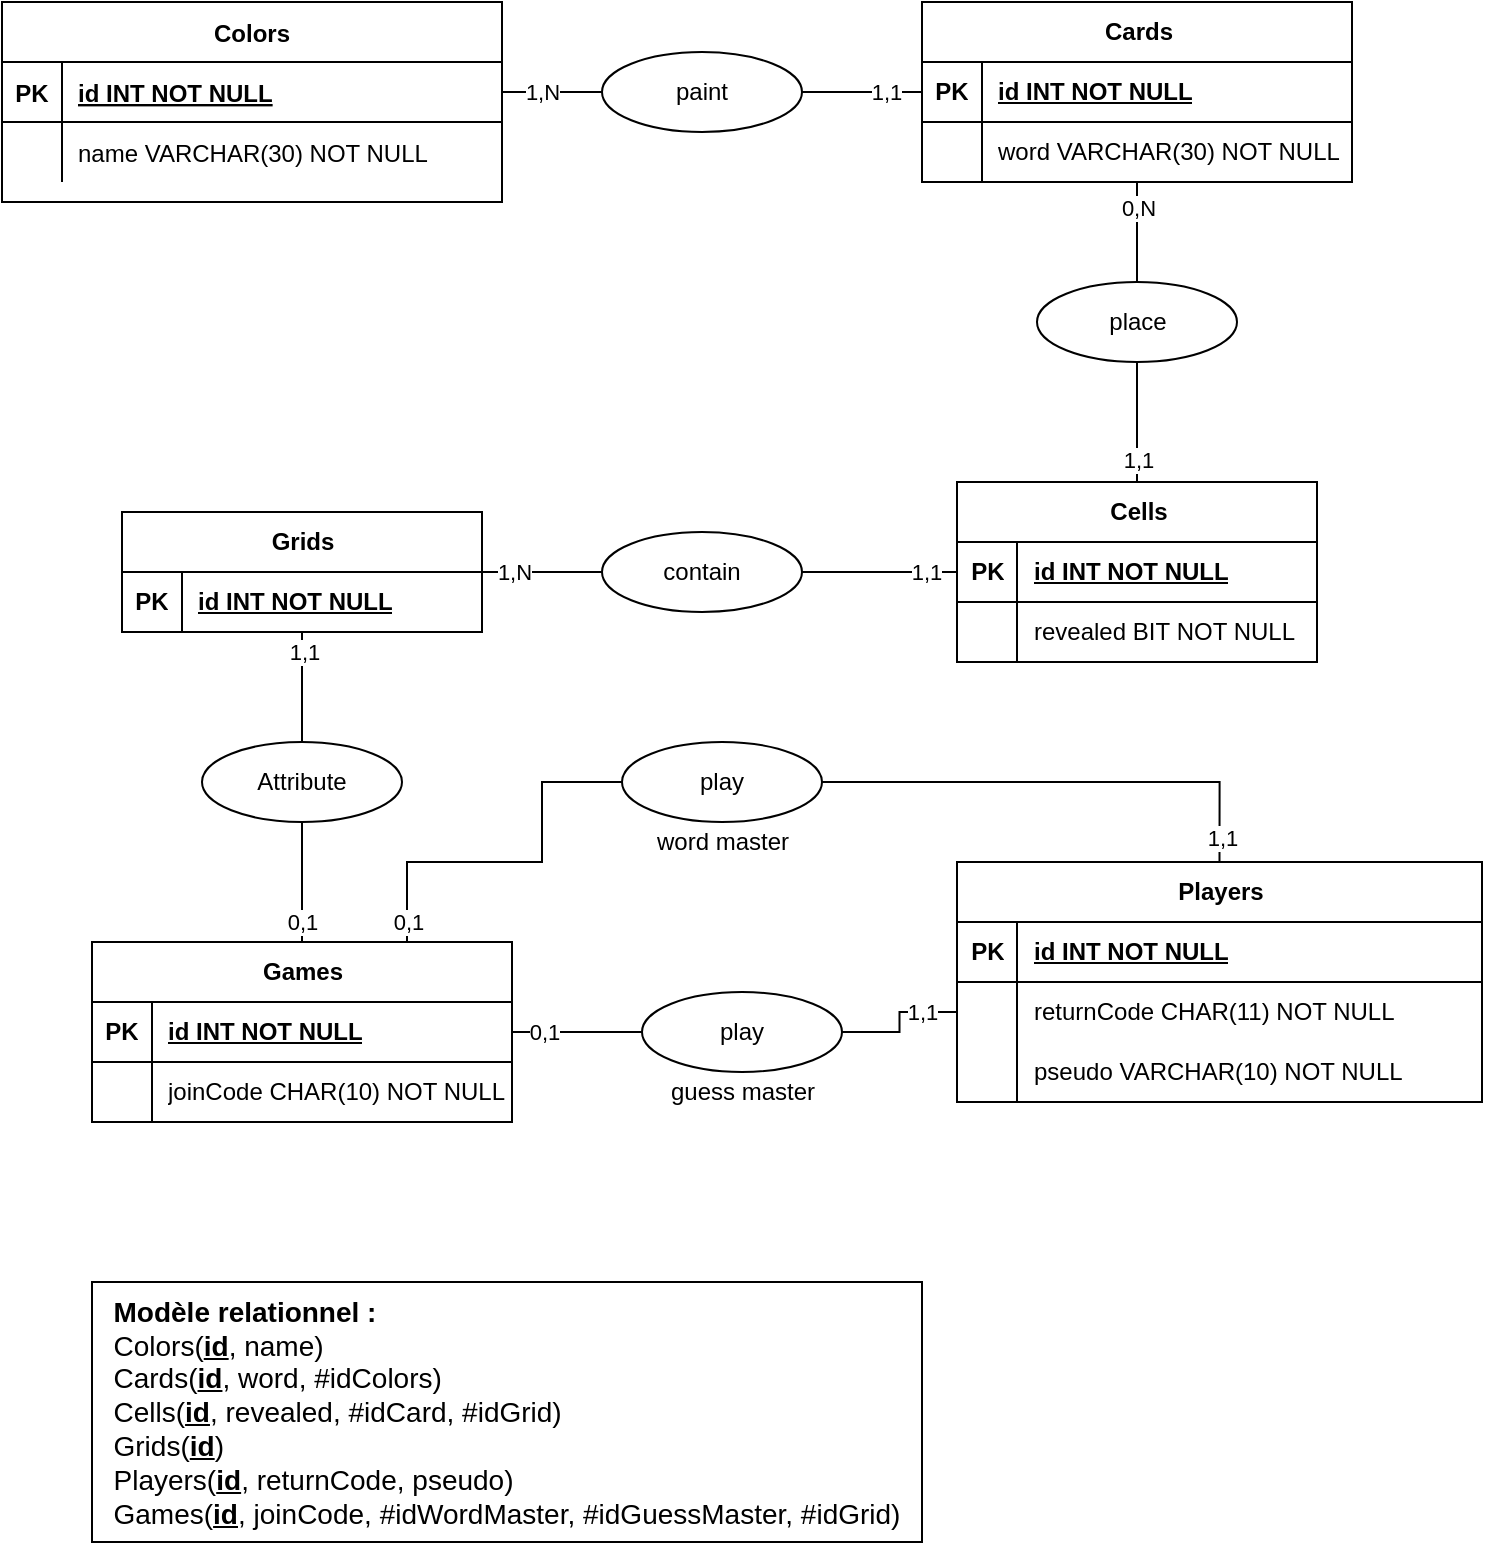 <mxfile version="24.5.4" type="device">
  <diagram id="R2lEEEUBdFMjLlhIrx00" name="Page-1">
    <mxGraphModel dx="1399" dy="744" grid="1" gridSize="10" guides="1" tooltips="1" connect="1" arrows="1" fold="1" page="1" pageScale="1" pageWidth="850" pageHeight="1100" math="0" shadow="0" extFonts="Permanent Marker^https://fonts.googleapis.com/css?family=Permanent+Marker">
      <root>
        <mxCell id="0" />
        <mxCell id="1" parent="0" />
        <mxCell id="0Ei-wIlIJLgOCzO8SAqC-1" value="Colors" style="shape=table;startSize=30;container=1;collapsible=1;childLayout=tableLayout;fixedRows=1;rowLines=0;fontStyle=1;align=center;resizeLast=1;" parent="1" vertex="1">
          <mxGeometry x="30" y="130" width="250" height="100" as="geometry" />
        </mxCell>
        <mxCell id="0Ei-wIlIJLgOCzO8SAqC-2" value="" style="shape=partialRectangle;collapsible=0;dropTarget=0;pointerEvents=0;fillColor=none;points=[[0,0.5],[1,0.5]];portConstraint=eastwest;top=0;left=0;right=0;bottom=1;" parent="0Ei-wIlIJLgOCzO8SAqC-1" vertex="1">
          <mxGeometry y="30" width="250" height="30" as="geometry" />
        </mxCell>
        <mxCell id="0Ei-wIlIJLgOCzO8SAqC-3" value="PK" style="shape=partialRectangle;overflow=hidden;connectable=0;fillColor=none;top=0;left=0;bottom=0;right=0;fontStyle=1;" parent="0Ei-wIlIJLgOCzO8SAqC-2" vertex="1">
          <mxGeometry width="30" height="30" as="geometry">
            <mxRectangle width="30" height="30" as="alternateBounds" />
          </mxGeometry>
        </mxCell>
        <mxCell id="0Ei-wIlIJLgOCzO8SAqC-4" value="id INT NOT NULL " style="shape=partialRectangle;overflow=hidden;connectable=0;fillColor=none;top=0;left=0;bottom=0;right=0;align=left;spacingLeft=6;fontStyle=5;" parent="0Ei-wIlIJLgOCzO8SAqC-2" vertex="1">
          <mxGeometry x="30" width="220" height="30" as="geometry">
            <mxRectangle width="220" height="30" as="alternateBounds" />
          </mxGeometry>
        </mxCell>
        <mxCell id="0Ei-wIlIJLgOCzO8SAqC-5" value="" style="shape=partialRectangle;collapsible=0;dropTarget=0;pointerEvents=0;fillColor=none;points=[[0,0.5],[1,0.5]];portConstraint=eastwest;top=0;left=0;right=0;bottom=0;" parent="0Ei-wIlIJLgOCzO8SAqC-1" vertex="1">
          <mxGeometry y="60" width="250" height="30" as="geometry" />
        </mxCell>
        <mxCell id="0Ei-wIlIJLgOCzO8SAqC-6" value="" style="shape=partialRectangle;overflow=hidden;connectable=0;fillColor=none;top=0;left=0;bottom=0;right=0;" parent="0Ei-wIlIJLgOCzO8SAqC-5" vertex="1">
          <mxGeometry width="30" height="30" as="geometry">
            <mxRectangle width="30" height="30" as="alternateBounds" />
          </mxGeometry>
        </mxCell>
        <mxCell id="0Ei-wIlIJLgOCzO8SAqC-7" value="name VARCHAR(30) NOT NULL" style="shape=partialRectangle;overflow=hidden;connectable=0;fillColor=none;top=0;left=0;bottom=0;right=0;align=left;spacingLeft=6;" parent="0Ei-wIlIJLgOCzO8SAqC-5" vertex="1">
          <mxGeometry x="30" width="220" height="30" as="geometry">
            <mxRectangle width="220" height="30" as="alternateBounds" />
          </mxGeometry>
        </mxCell>
        <mxCell id="0Ei-wIlIJLgOCzO8SAqC-43" style="edgeStyle=orthogonalEdgeStyle;rounded=0;orthogonalLoop=1;jettySize=auto;html=1;entryX=0.5;entryY=0;entryDx=0;entryDy=0;endArrow=none;endFill=0;" parent="1" source="0Ei-wIlIJLgOCzO8SAqC-8" target="0Ei-wIlIJLgOCzO8SAqC-41" edge="1">
          <mxGeometry relative="1" as="geometry" />
        </mxCell>
        <mxCell id="0Ei-wIlIJLgOCzO8SAqC-45" value="0,N" style="edgeLabel;html=1;align=center;verticalAlign=middle;resizable=0;points=[];" parent="0Ei-wIlIJLgOCzO8SAqC-43" vertex="1" connectable="0">
          <mxGeometry x="-0.499" relative="1" as="geometry">
            <mxPoint as="offset" />
          </mxGeometry>
        </mxCell>
        <mxCell id="0Ei-wIlIJLgOCzO8SAqC-8" value="Cards" style="shape=table;startSize=30;container=1;collapsible=1;childLayout=tableLayout;fixedRows=1;rowLines=0;fontStyle=1;align=center;resizeLast=1;html=1;" parent="1" vertex="1">
          <mxGeometry x="490" y="130" width="215" height="90" as="geometry" />
        </mxCell>
        <mxCell id="0Ei-wIlIJLgOCzO8SAqC-9" value="" style="shape=tableRow;horizontal=0;startSize=0;swimlaneHead=0;swimlaneBody=0;fillColor=none;collapsible=0;dropTarget=0;points=[[0,0.5],[1,0.5]];portConstraint=eastwest;top=0;left=0;right=0;bottom=1;" parent="0Ei-wIlIJLgOCzO8SAqC-8" vertex="1">
          <mxGeometry y="30" width="215" height="30" as="geometry" />
        </mxCell>
        <mxCell id="0Ei-wIlIJLgOCzO8SAqC-10" value="PK" style="shape=partialRectangle;connectable=0;fillColor=none;top=0;left=0;bottom=0;right=0;fontStyle=1;overflow=hidden;whiteSpace=wrap;html=1;" parent="0Ei-wIlIJLgOCzO8SAqC-9" vertex="1">
          <mxGeometry width="30" height="30" as="geometry">
            <mxRectangle width="30" height="30" as="alternateBounds" />
          </mxGeometry>
        </mxCell>
        <mxCell id="0Ei-wIlIJLgOCzO8SAqC-11" value="id&amp;nbsp;&lt;span style=&quot;text-wrap: nowrap;&quot;&gt;INT NOT NULL&lt;/span&gt;" style="shape=partialRectangle;connectable=0;fillColor=none;top=0;left=0;bottom=0;right=0;align=left;spacingLeft=6;fontStyle=5;overflow=hidden;whiteSpace=wrap;html=1;" parent="0Ei-wIlIJLgOCzO8SAqC-9" vertex="1">
          <mxGeometry x="30" width="185" height="30" as="geometry">
            <mxRectangle width="185" height="30" as="alternateBounds" />
          </mxGeometry>
        </mxCell>
        <mxCell id="0Ei-wIlIJLgOCzO8SAqC-12" value="" style="shape=tableRow;horizontal=0;startSize=0;swimlaneHead=0;swimlaneBody=0;fillColor=none;collapsible=0;dropTarget=0;points=[[0,0.5],[1,0.5]];portConstraint=eastwest;top=0;left=0;right=0;bottom=0;" parent="0Ei-wIlIJLgOCzO8SAqC-8" vertex="1">
          <mxGeometry y="60" width="215" height="30" as="geometry" />
        </mxCell>
        <mxCell id="0Ei-wIlIJLgOCzO8SAqC-13" value="" style="shape=partialRectangle;connectable=0;fillColor=none;top=0;left=0;bottom=0;right=0;editable=1;overflow=hidden;whiteSpace=wrap;html=1;" parent="0Ei-wIlIJLgOCzO8SAqC-12" vertex="1">
          <mxGeometry width="30" height="30" as="geometry">
            <mxRectangle width="30" height="30" as="alternateBounds" />
          </mxGeometry>
        </mxCell>
        <mxCell id="0Ei-wIlIJLgOCzO8SAqC-14" value="word VARCHAR(30) NOT NULL" style="shape=partialRectangle;connectable=0;fillColor=none;top=0;left=0;bottom=0;right=0;align=left;spacingLeft=6;overflow=hidden;whiteSpace=wrap;html=1;" parent="0Ei-wIlIJLgOCzO8SAqC-12" vertex="1">
          <mxGeometry x="30" width="185" height="30" as="geometry">
            <mxRectangle width="185" height="30" as="alternateBounds" />
          </mxGeometry>
        </mxCell>
        <mxCell id="0Ei-wIlIJLgOCzO8SAqC-24" style="edgeStyle=orthogonalEdgeStyle;rounded=0;orthogonalLoop=1;jettySize=auto;html=1;entryX=0;entryY=0.5;entryDx=0;entryDy=0;endArrow=none;endFill=0;" parent="1" source="0Ei-wIlIJLgOCzO8SAqC-21" target="0Ei-wIlIJLgOCzO8SAqC-9" edge="1">
          <mxGeometry relative="1" as="geometry" />
        </mxCell>
        <mxCell id="0Ei-wIlIJLgOCzO8SAqC-26" value="1,1" style="edgeLabel;html=1;align=center;verticalAlign=middle;resizable=0;points=[];" parent="0Ei-wIlIJLgOCzO8SAqC-24" vertex="1" connectable="0">
          <mxGeometry x="0.385" relative="1" as="geometry">
            <mxPoint as="offset" />
          </mxGeometry>
        </mxCell>
        <mxCell id="0Ei-wIlIJLgOCzO8SAqC-21" value="paint" style="ellipse;whiteSpace=wrap;html=1;align=center;" parent="1" vertex="1">
          <mxGeometry x="330" y="155" width="100" height="40" as="geometry" />
        </mxCell>
        <mxCell id="0Ei-wIlIJLgOCzO8SAqC-22" style="edgeStyle=orthogonalEdgeStyle;rounded=0;orthogonalLoop=1;jettySize=auto;html=1;entryX=0;entryY=0.5;entryDx=0;entryDy=0;endArrow=none;endFill=0;startArrow=none;startFill=0;" parent="1" source="0Ei-wIlIJLgOCzO8SAqC-2" target="0Ei-wIlIJLgOCzO8SAqC-21" edge="1">
          <mxGeometry relative="1" as="geometry" />
        </mxCell>
        <mxCell id="0Ei-wIlIJLgOCzO8SAqC-25" value="1,N" style="edgeLabel;html=1;align=center;verticalAlign=middle;resizable=0;points=[];" parent="0Ei-wIlIJLgOCzO8SAqC-22" vertex="1" connectable="0">
          <mxGeometry x="-0.731" relative="1" as="geometry">
            <mxPoint x="13" as="offset" />
          </mxGeometry>
        </mxCell>
        <mxCell id="0Ei-wIlIJLgOCzO8SAqC-28" value="Cells" style="shape=table;startSize=30;container=1;collapsible=1;childLayout=tableLayout;fixedRows=1;rowLines=0;fontStyle=1;align=center;resizeLast=1;html=1;" parent="1" vertex="1">
          <mxGeometry x="507.5" y="370" width="180" height="90" as="geometry" />
        </mxCell>
        <mxCell id="0Ei-wIlIJLgOCzO8SAqC-29" value="" style="shape=tableRow;horizontal=0;startSize=0;swimlaneHead=0;swimlaneBody=0;fillColor=none;collapsible=0;dropTarget=0;points=[[0,0.5],[1,0.5]];portConstraint=eastwest;top=0;left=0;right=0;bottom=1;" parent="0Ei-wIlIJLgOCzO8SAqC-28" vertex="1">
          <mxGeometry y="30" width="180" height="30" as="geometry" />
        </mxCell>
        <mxCell id="0Ei-wIlIJLgOCzO8SAqC-30" value="PK" style="shape=partialRectangle;connectable=0;fillColor=none;top=0;left=0;bottom=0;right=0;fontStyle=1;overflow=hidden;whiteSpace=wrap;html=1;" parent="0Ei-wIlIJLgOCzO8SAqC-29" vertex="1">
          <mxGeometry width="30" height="30" as="geometry">
            <mxRectangle width="30" height="30" as="alternateBounds" />
          </mxGeometry>
        </mxCell>
        <mxCell id="0Ei-wIlIJLgOCzO8SAqC-31" value="id&amp;nbsp;&lt;span style=&quot;text-wrap: nowrap;&quot;&gt;INT NOT NULL&lt;/span&gt;" style="shape=partialRectangle;connectable=0;fillColor=none;top=0;left=0;bottom=0;right=0;align=left;spacingLeft=6;fontStyle=5;overflow=hidden;whiteSpace=wrap;html=1;" parent="0Ei-wIlIJLgOCzO8SAqC-29" vertex="1">
          <mxGeometry x="30" width="150" height="30" as="geometry">
            <mxRectangle width="150" height="30" as="alternateBounds" />
          </mxGeometry>
        </mxCell>
        <mxCell id="0Ei-wIlIJLgOCzO8SAqC-32" value="" style="shape=tableRow;horizontal=0;startSize=0;swimlaneHead=0;swimlaneBody=0;fillColor=none;collapsible=0;dropTarget=0;points=[[0,0.5],[1,0.5]];portConstraint=eastwest;top=0;left=0;right=0;bottom=0;" parent="0Ei-wIlIJLgOCzO8SAqC-28" vertex="1">
          <mxGeometry y="60" width="180" height="30" as="geometry" />
        </mxCell>
        <mxCell id="0Ei-wIlIJLgOCzO8SAqC-33" value="" style="shape=partialRectangle;connectable=0;fillColor=none;top=0;left=0;bottom=0;right=0;editable=1;overflow=hidden;whiteSpace=wrap;html=1;" parent="0Ei-wIlIJLgOCzO8SAqC-32" vertex="1">
          <mxGeometry width="30" height="30" as="geometry">
            <mxRectangle width="30" height="30" as="alternateBounds" />
          </mxGeometry>
        </mxCell>
        <mxCell id="0Ei-wIlIJLgOCzO8SAqC-34" value="revealed BIT&lt;span style=&quot;background-color: initial;&quot;&gt;&amp;nbsp;NOT NULL&lt;/span&gt;" style="shape=partialRectangle;connectable=0;fillColor=none;top=0;left=0;bottom=0;right=0;align=left;spacingLeft=6;overflow=hidden;whiteSpace=wrap;html=1;" parent="0Ei-wIlIJLgOCzO8SAqC-32" vertex="1">
          <mxGeometry x="30" width="150" height="30" as="geometry">
            <mxRectangle width="150" height="30" as="alternateBounds" />
          </mxGeometry>
        </mxCell>
        <mxCell id="0Ei-wIlIJLgOCzO8SAqC-44" style="edgeStyle=orthogonalEdgeStyle;rounded=0;orthogonalLoop=1;jettySize=auto;html=1;entryX=0.5;entryY=0;entryDx=0;entryDy=0;endArrow=none;endFill=0;" parent="1" source="0Ei-wIlIJLgOCzO8SAqC-41" target="0Ei-wIlIJLgOCzO8SAqC-28" edge="1">
          <mxGeometry relative="1" as="geometry" />
        </mxCell>
        <mxCell id="0Ei-wIlIJLgOCzO8SAqC-46" value="1,1" style="edgeLabel;html=1;align=center;verticalAlign=middle;resizable=0;points=[];" parent="0Ei-wIlIJLgOCzO8SAqC-44" vertex="1" connectable="0">
          <mxGeometry x="0.624" relative="1" as="geometry">
            <mxPoint as="offset" />
          </mxGeometry>
        </mxCell>
        <mxCell id="0Ei-wIlIJLgOCzO8SAqC-41" value="place" style="ellipse;whiteSpace=wrap;html=1;align=center;" parent="1" vertex="1">
          <mxGeometry x="547.5" y="270" width="100" height="40" as="geometry" />
        </mxCell>
        <mxCell id="0Ei-wIlIJLgOCzO8SAqC-64" style="edgeStyle=orthogonalEdgeStyle;rounded=0;orthogonalLoop=1;jettySize=auto;html=1;entryX=0;entryY=0.5;entryDx=0;entryDy=0;endArrow=none;endFill=0;" parent="1" source="0Ei-wIlIJLgOCzO8SAqC-47" target="0Ei-wIlIJLgOCzO8SAqC-60" edge="1">
          <mxGeometry relative="1" as="geometry" />
        </mxCell>
        <mxCell id="0Ei-wIlIJLgOCzO8SAqC-67" value="1,N" style="edgeLabel;html=1;align=center;verticalAlign=middle;resizable=0;points=[];" parent="0Ei-wIlIJLgOCzO8SAqC-64" vertex="1" connectable="0">
          <mxGeometry x="-0.488" relative="1" as="geometry">
            <mxPoint as="offset" />
          </mxGeometry>
        </mxCell>
        <mxCell id="0Ei-wIlIJLgOCzO8SAqC-83" style="edgeStyle=orthogonalEdgeStyle;rounded=0;orthogonalLoop=1;jettySize=auto;html=1;entryX=0.5;entryY=0;entryDx=0;entryDy=0;endArrow=none;endFill=0;" parent="1" source="0Ei-wIlIJLgOCzO8SAqC-47" target="0Ei-wIlIJLgOCzO8SAqC-81" edge="1">
          <mxGeometry relative="1" as="geometry" />
        </mxCell>
        <mxCell id="0Ei-wIlIJLgOCzO8SAqC-86" value="1,1" style="edgeLabel;html=1;align=center;verticalAlign=middle;resizable=0;points=[];" parent="0Ei-wIlIJLgOCzO8SAqC-83" vertex="1" connectable="0">
          <mxGeometry x="-0.651" y="1" relative="1" as="geometry">
            <mxPoint as="offset" />
          </mxGeometry>
        </mxCell>
        <mxCell id="0Ei-wIlIJLgOCzO8SAqC-47" value="Grids" style="shape=table;startSize=30;container=1;collapsible=1;childLayout=tableLayout;fixedRows=1;rowLines=0;fontStyle=1;align=center;resizeLast=1;html=1;" parent="1" vertex="1">
          <mxGeometry x="90" y="385" width="180" height="60" as="geometry" />
        </mxCell>
        <mxCell id="0Ei-wIlIJLgOCzO8SAqC-48" value="" style="shape=tableRow;horizontal=0;startSize=0;swimlaneHead=0;swimlaneBody=0;fillColor=none;collapsible=0;dropTarget=0;points=[[0,0.5],[1,0.5]];portConstraint=eastwest;top=0;left=0;right=0;bottom=1;" parent="0Ei-wIlIJLgOCzO8SAqC-47" vertex="1">
          <mxGeometry y="30" width="180" height="30" as="geometry" />
        </mxCell>
        <mxCell id="0Ei-wIlIJLgOCzO8SAqC-49" value="PK" style="shape=partialRectangle;connectable=0;fillColor=none;top=0;left=0;bottom=0;right=0;fontStyle=1;overflow=hidden;whiteSpace=wrap;html=1;" parent="0Ei-wIlIJLgOCzO8SAqC-48" vertex="1">
          <mxGeometry width="30" height="30" as="geometry">
            <mxRectangle width="30" height="30" as="alternateBounds" />
          </mxGeometry>
        </mxCell>
        <mxCell id="0Ei-wIlIJLgOCzO8SAqC-50" value="id&amp;nbsp;&lt;span style=&quot;text-wrap: nowrap;&quot;&gt;INT NOT NULL&lt;/span&gt;" style="shape=partialRectangle;connectable=0;fillColor=none;top=0;left=0;bottom=0;right=0;align=left;spacingLeft=6;fontStyle=5;overflow=hidden;whiteSpace=wrap;html=1;" parent="0Ei-wIlIJLgOCzO8SAqC-48" vertex="1">
          <mxGeometry x="30" width="150" height="30" as="geometry">
            <mxRectangle width="150" height="30" as="alternateBounds" />
          </mxGeometry>
        </mxCell>
        <mxCell id="0Ei-wIlIJLgOCzO8SAqC-60" value="contain" style="ellipse;whiteSpace=wrap;html=1;align=center;" parent="1" vertex="1">
          <mxGeometry x="330" y="395" width="100" height="40" as="geometry" />
        </mxCell>
        <mxCell id="0Ei-wIlIJLgOCzO8SAqC-65" style="edgeStyle=orthogonalEdgeStyle;rounded=0;orthogonalLoop=1;jettySize=auto;html=1;entryX=1;entryY=0.5;entryDx=0;entryDy=0;endArrow=none;endFill=0;" parent="1" source="0Ei-wIlIJLgOCzO8SAqC-29" target="0Ei-wIlIJLgOCzO8SAqC-60" edge="1">
          <mxGeometry relative="1" as="geometry" />
        </mxCell>
        <mxCell id="0Ei-wIlIJLgOCzO8SAqC-66" value="1,1" style="edgeLabel;html=1;align=center;verticalAlign=middle;resizable=0;points=[];" parent="0Ei-wIlIJLgOCzO8SAqC-65" vertex="1" connectable="0">
          <mxGeometry x="-0.588" relative="1" as="geometry">
            <mxPoint as="offset" />
          </mxGeometry>
        </mxCell>
        <mxCell id="0Ei-wIlIJLgOCzO8SAqC-84" style="edgeStyle=orthogonalEdgeStyle;rounded=0;orthogonalLoop=1;jettySize=auto;html=1;entryX=0.5;entryY=1;entryDx=0;entryDy=0;endArrow=none;endFill=0;" parent="1" source="0Ei-wIlIJLgOCzO8SAqC-68" target="0Ei-wIlIJLgOCzO8SAqC-81" edge="1">
          <mxGeometry relative="1" as="geometry" />
        </mxCell>
        <mxCell id="0Ei-wIlIJLgOCzO8SAqC-85" value="0,1" style="edgeLabel;html=1;align=center;verticalAlign=middle;resizable=0;points=[];" parent="0Ei-wIlIJLgOCzO8SAqC-84" vertex="1" connectable="0">
          <mxGeometry x="-0.406" y="-1" relative="1" as="geometry">
            <mxPoint x="-1" y="8" as="offset" />
          </mxGeometry>
        </mxCell>
        <mxCell id="0Ei-wIlIJLgOCzO8SAqC-68" value="Games" style="shape=table;startSize=30;container=1;collapsible=1;childLayout=tableLayout;fixedRows=1;rowLines=0;fontStyle=1;align=center;resizeLast=1;html=1;" parent="1" vertex="1">
          <mxGeometry x="75" y="600" width="210" height="90" as="geometry" />
        </mxCell>
        <mxCell id="0Ei-wIlIJLgOCzO8SAqC-69" value="" style="shape=tableRow;horizontal=0;startSize=0;swimlaneHead=0;swimlaneBody=0;fillColor=none;collapsible=0;dropTarget=0;points=[[0,0.5],[1,0.5]];portConstraint=eastwest;top=0;left=0;right=0;bottom=1;" parent="0Ei-wIlIJLgOCzO8SAqC-68" vertex="1">
          <mxGeometry y="30" width="210" height="30" as="geometry" />
        </mxCell>
        <mxCell id="0Ei-wIlIJLgOCzO8SAqC-70" value="PK" style="shape=partialRectangle;connectable=0;fillColor=none;top=0;left=0;bottom=0;right=0;fontStyle=1;overflow=hidden;whiteSpace=wrap;html=1;" parent="0Ei-wIlIJLgOCzO8SAqC-69" vertex="1">
          <mxGeometry width="30" height="30" as="geometry">
            <mxRectangle width="30" height="30" as="alternateBounds" />
          </mxGeometry>
        </mxCell>
        <mxCell id="0Ei-wIlIJLgOCzO8SAqC-71" value="id&amp;nbsp;&lt;span style=&quot;text-wrap: nowrap;&quot;&gt;INT NOT NULL&lt;/span&gt;" style="shape=partialRectangle;connectable=0;fillColor=none;top=0;left=0;bottom=0;right=0;align=left;spacingLeft=6;fontStyle=5;overflow=hidden;whiteSpace=wrap;html=1;" parent="0Ei-wIlIJLgOCzO8SAqC-69" vertex="1">
          <mxGeometry x="30" width="180" height="30" as="geometry">
            <mxRectangle width="180" height="30" as="alternateBounds" />
          </mxGeometry>
        </mxCell>
        <mxCell id="0Ei-wIlIJLgOCzO8SAqC-72" value="" style="shape=tableRow;horizontal=0;startSize=0;swimlaneHead=0;swimlaneBody=0;fillColor=none;collapsible=0;dropTarget=0;points=[[0,0.5],[1,0.5]];portConstraint=eastwest;top=0;left=0;right=0;bottom=0;" parent="0Ei-wIlIJLgOCzO8SAqC-68" vertex="1">
          <mxGeometry y="60" width="210" height="30" as="geometry" />
        </mxCell>
        <mxCell id="0Ei-wIlIJLgOCzO8SAqC-73" value="" style="shape=partialRectangle;connectable=0;fillColor=none;top=0;left=0;bottom=0;right=0;editable=1;overflow=hidden;whiteSpace=wrap;html=1;" parent="0Ei-wIlIJLgOCzO8SAqC-72" vertex="1">
          <mxGeometry width="30" height="30" as="geometry">
            <mxRectangle width="30" height="30" as="alternateBounds" />
          </mxGeometry>
        </mxCell>
        <mxCell id="0Ei-wIlIJLgOCzO8SAqC-74" value="joinCode CHAR(10) NOT NULL" style="shape=partialRectangle;connectable=0;fillColor=none;top=0;left=0;bottom=0;right=0;align=left;spacingLeft=6;overflow=hidden;whiteSpace=wrap;html=1;" parent="0Ei-wIlIJLgOCzO8SAqC-72" vertex="1">
          <mxGeometry x="30" width="180" height="30" as="geometry">
            <mxRectangle width="180" height="30" as="alternateBounds" />
          </mxGeometry>
        </mxCell>
        <mxCell id="0Ei-wIlIJLgOCzO8SAqC-81" value="Attribute" style="ellipse;whiteSpace=wrap;html=1;align=center;" parent="1" vertex="1">
          <mxGeometry x="130" y="500" width="100" height="40" as="geometry" />
        </mxCell>
        <mxCell id="0Ei-wIlIJLgOCzO8SAqC-87" value="Players" style="shape=table;startSize=30;container=1;collapsible=1;childLayout=tableLayout;fixedRows=1;rowLines=0;fontStyle=1;align=center;resizeLast=1;html=1;" parent="1" vertex="1">
          <mxGeometry x="507.5" y="560" width="262.5" height="120" as="geometry" />
        </mxCell>
        <mxCell id="0Ei-wIlIJLgOCzO8SAqC-88" value="" style="shape=tableRow;horizontal=0;startSize=0;swimlaneHead=0;swimlaneBody=0;fillColor=none;collapsible=0;dropTarget=0;points=[[0,0.5],[1,0.5]];portConstraint=eastwest;top=0;left=0;right=0;bottom=1;" parent="0Ei-wIlIJLgOCzO8SAqC-87" vertex="1">
          <mxGeometry y="30" width="262.5" height="30" as="geometry" />
        </mxCell>
        <mxCell id="0Ei-wIlIJLgOCzO8SAqC-89" value="PK" style="shape=partialRectangle;connectable=0;fillColor=none;top=0;left=0;bottom=0;right=0;fontStyle=1;overflow=hidden;whiteSpace=wrap;html=1;" parent="0Ei-wIlIJLgOCzO8SAqC-88" vertex="1">
          <mxGeometry width="30" height="30" as="geometry">
            <mxRectangle width="30" height="30" as="alternateBounds" />
          </mxGeometry>
        </mxCell>
        <mxCell id="0Ei-wIlIJLgOCzO8SAqC-90" value="id&amp;nbsp;&lt;span style=&quot;text-wrap: nowrap;&quot;&gt;INT NOT NULL&lt;/span&gt;" style="shape=partialRectangle;connectable=0;fillColor=none;top=0;left=0;bottom=0;right=0;align=left;spacingLeft=6;fontStyle=5;overflow=hidden;whiteSpace=wrap;html=1;" parent="0Ei-wIlIJLgOCzO8SAqC-88" vertex="1">
          <mxGeometry x="30" width="232.5" height="30" as="geometry">
            <mxRectangle width="232.5" height="30" as="alternateBounds" />
          </mxGeometry>
        </mxCell>
        <mxCell id="0Ei-wIlIJLgOCzO8SAqC-91" value="" style="shape=tableRow;horizontal=0;startSize=0;swimlaneHead=0;swimlaneBody=0;fillColor=none;collapsible=0;dropTarget=0;points=[[0,0.5],[1,0.5]];portConstraint=eastwest;top=0;left=0;right=0;bottom=0;" parent="0Ei-wIlIJLgOCzO8SAqC-87" vertex="1">
          <mxGeometry y="60" width="262.5" height="30" as="geometry" />
        </mxCell>
        <mxCell id="0Ei-wIlIJLgOCzO8SAqC-92" value="" style="shape=partialRectangle;connectable=0;fillColor=none;top=0;left=0;bottom=0;right=0;editable=1;overflow=hidden;whiteSpace=wrap;html=1;" parent="0Ei-wIlIJLgOCzO8SAqC-91" vertex="1">
          <mxGeometry width="30" height="30" as="geometry">
            <mxRectangle width="30" height="30" as="alternateBounds" />
          </mxGeometry>
        </mxCell>
        <mxCell id="0Ei-wIlIJLgOCzO8SAqC-93" value="returnCode CHAR(11) NOT NULL" style="shape=partialRectangle;connectable=0;fillColor=none;top=0;left=0;bottom=0;right=0;align=left;spacingLeft=6;overflow=hidden;whiteSpace=wrap;html=1;" parent="0Ei-wIlIJLgOCzO8SAqC-91" vertex="1">
          <mxGeometry x="30" width="232.5" height="30" as="geometry">
            <mxRectangle width="232.5" height="30" as="alternateBounds" />
          </mxGeometry>
        </mxCell>
        <mxCell id="0Ei-wIlIJLgOCzO8SAqC-94" value="" style="shape=tableRow;horizontal=0;startSize=0;swimlaneHead=0;swimlaneBody=0;fillColor=none;collapsible=0;dropTarget=0;points=[[0,0.5],[1,0.5]];portConstraint=eastwest;top=0;left=0;right=0;bottom=0;" parent="0Ei-wIlIJLgOCzO8SAqC-87" vertex="1">
          <mxGeometry y="90" width="262.5" height="30" as="geometry" />
        </mxCell>
        <mxCell id="0Ei-wIlIJLgOCzO8SAqC-95" value="" style="shape=partialRectangle;connectable=0;fillColor=none;top=0;left=0;bottom=0;right=0;editable=1;overflow=hidden;whiteSpace=wrap;html=1;" parent="0Ei-wIlIJLgOCzO8SAqC-94" vertex="1">
          <mxGeometry width="30" height="30" as="geometry">
            <mxRectangle width="30" height="30" as="alternateBounds" />
          </mxGeometry>
        </mxCell>
        <mxCell id="0Ei-wIlIJLgOCzO8SAqC-96" value="pseudo VARCHAR(10) NOT NULL" style="shape=partialRectangle;connectable=0;fillColor=none;top=0;left=0;bottom=0;right=0;align=left;spacingLeft=6;overflow=hidden;whiteSpace=wrap;html=1;" parent="0Ei-wIlIJLgOCzO8SAqC-94" vertex="1">
          <mxGeometry x="30" width="232.5" height="30" as="geometry">
            <mxRectangle width="232.5" height="30" as="alternateBounds" />
          </mxGeometry>
        </mxCell>
        <mxCell id="0Ei-wIlIJLgOCzO8SAqC-101" style="edgeStyle=orthogonalEdgeStyle;rounded=0;orthogonalLoop=1;jettySize=auto;html=1;entryX=0.5;entryY=0;entryDx=0;entryDy=0;endArrow=none;endFill=0;" parent="1" source="0Ei-wIlIJLgOCzO8SAqC-100" target="0Ei-wIlIJLgOCzO8SAqC-87" edge="1">
          <mxGeometry relative="1" as="geometry" />
        </mxCell>
        <mxCell id="0Ei-wIlIJLgOCzO8SAqC-104" value="1,1" style="edgeLabel;html=1;align=center;verticalAlign=middle;resizable=0;points=[];" parent="0Ei-wIlIJLgOCzO8SAqC-101" vertex="1" connectable="0">
          <mxGeometry x="0.897" y="1" relative="1" as="geometry">
            <mxPoint as="offset" />
          </mxGeometry>
        </mxCell>
        <mxCell id="0Ei-wIlIJLgOCzO8SAqC-102" style="edgeStyle=orthogonalEdgeStyle;rounded=0;orthogonalLoop=1;jettySize=auto;html=1;entryX=0.75;entryY=0;entryDx=0;entryDy=0;endArrow=none;endFill=0;" parent="1" source="0Ei-wIlIJLgOCzO8SAqC-100" target="0Ei-wIlIJLgOCzO8SAqC-68" edge="1">
          <mxGeometry relative="1" as="geometry">
            <Array as="points">
              <mxPoint x="300" y="520" />
              <mxPoint x="300" y="560" />
              <mxPoint x="233" y="560" />
            </Array>
          </mxGeometry>
        </mxCell>
        <mxCell id="0Ei-wIlIJLgOCzO8SAqC-103" value="0,1" style="edgeLabel;html=1;align=center;verticalAlign=middle;resizable=0;points=[];" parent="0Ei-wIlIJLgOCzO8SAqC-102" vertex="1" connectable="0">
          <mxGeometry x="0.887" relative="1" as="geometry">
            <mxPoint as="offset" />
          </mxGeometry>
        </mxCell>
        <mxCell id="0Ei-wIlIJLgOCzO8SAqC-100" value="play" style="ellipse;whiteSpace=wrap;html=1;align=center;" parent="1" vertex="1">
          <mxGeometry x="340" y="500" width="100" height="40" as="geometry" />
        </mxCell>
        <mxCell id="0Ei-wIlIJLgOCzO8SAqC-106" style="edgeStyle=orthogonalEdgeStyle;rounded=0;orthogonalLoop=1;jettySize=auto;html=1;entryX=1;entryY=0.5;entryDx=0;entryDy=0;endArrow=none;endFill=0;" parent="1" source="0Ei-wIlIJLgOCzO8SAqC-105" target="0Ei-wIlIJLgOCzO8SAqC-69" edge="1">
          <mxGeometry relative="1" as="geometry" />
        </mxCell>
        <mxCell id="0Ei-wIlIJLgOCzO8SAqC-108" value="0,1" style="edgeLabel;html=1;align=center;verticalAlign=middle;resizable=0;points=[];" parent="0Ei-wIlIJLgOCzO8SAqC-106" vertex="1" connectable="0">
          <mxGeometry x="0.522" relative="1" as="geometry">
            <mxPoint as="offset" />
          </mxGeometry>
        </mxCell>
        <mxCell id="0Ei-wIlIJLgOCzO8SAqC-107" style="edgeStyle=orthogonalEdgeStyle;rounded=0;orthogonalLoop=1;jettySize=auto;html=1;entryX=0;entryY=0.5;entryDx=0;entryDy=0;endArrow=none;endFill=0;" parent="1" source="0Ei-wIlIJLgOCzO8SAqC-105" target="0Ei-wIlIJLgOCzO8SAqC-91" edge="1">
          <mxGeometry relative="1" as="geometry" />
        </mxCell>
        <mxCell id="0Ei-wIlIJLgOCzO8SAqC-109" value="1,1" style="edgeLabel;html=1;align=center;verticalAlign=middle;resizable=0;points=[];" parent="0Ei-wIlIJLgOCzO8SAqC-107" vertex="1" connectable="0">
          <mxGeometry x="0.446" relative="1" as="geometry">
            <mxPoint x="1" as="offset" />
          </mxGeometry>
        </mxCell>
        <mxCell id="0Ei-wIlIJLgOCzO8SAqC-105" value="play" style="ellipse;whiteSpace=wrap;html=1;align=center;" parent="1" vertex="1">
          <mxGeometry x="350" y="625" width="100" height="40" as="geometry" />
        </mxCell>
        <mxCell id="0Ei-wIlIJLgOCzO8SAqC-110" value="word master" style="text;html=1;align=center;verticalAlign=middle;resizable=0;points=[];autosize=1;strokeColor=none;fillColor=none;" parent="1" vertex="1">
          <mxGeometry x="345" y="535" width="90" height="30" as="geometry" />
        </mxCell>
        <mxCell id="0Ei-wIlIJLgOCzO8SAqC-111" value="guess master" style="text;html=1;align=center;verticalAlign=middle;resizable=0;points=[];autosize=1;strokeColor=none;fillColor=none;" parent="1" vertex="1">
          <mxGeometry x="350" y="660" width="100" height="30" as="geometry" />
        </mxCell>
        <mxCell id="GyR0WOetXuMyicm1Z5Vj-2" value="&lt;div style=&quot;text-align: left; font-size: 14px;&quot;&gt;&lt;span style=&quot;text-wrap: nowrap; background-color: initial;&quot;&gt;&lt;font style=&quot;font-size: 14px;&quot;&gt;&lt;b&gt;Modèle relationnel :&lt;/b&gt;&lt;/font&gt;&lt;/span&gt;&lt;/div&gt;&lt;div style=&quot;text-align: left; font-size: 14px;&quot;&gt;&lt;span style=&quot;text-wrap: nowrap; background-color: initial;&quot;&gt;&lt;font style=&quot;font-size: 14px;&quot;&gt;Colors(&lt;b&gt;&lt;u&gt;id&lt;/u&gt;&lt;/b&gt;, name)&lt;/font&gt;&lt;/span&gt;&lt;/div&gt;&lt;div style=&quot;text-align: left; font-size: 14px;&quot;&gt;&lt;span style=&quot;text-wrap: nowrap;&quot;&gt;&lt;font style=&quot;font-size: 14px;&quot;&gt;Cards(&lt;b&gt;&lt;u&gt;id&lt;/u&gt;&lt;/b&gt;, word, #idColors)&lt;/font&gt;&lt;/span&gt;&lt;/div&gt;&lt;div style=&quot;text-align: left; font-size: 14px;&quot;&gt;&lt;span style=&quot;text-wrap: nowrap;&quot;&gt;&lt;font style=&quot;font-size: 14px;&quot;&gt;Cells(&lt;b&gt;&lt;u&gt;id&lt;/u&gt;&lt;/b&gt;, revealed, #idCard, #idGrid)&lt;/font&gt;&lt;/span&gt;&lt;/div&gt;&lt;div style=&quot;text-align: left; font-size: 14px;&quot;&gt;&lt;span style=&quot;text-wrap: nowrap;&quot;&gt;&lt;font style=&quot;font-size: 14px;&quot;&gt;Grids(&lt;b&gt;&lt;u&gt;id&lt;/u&gt;&lt;/b&gt;)&lt;/font&gt;&lt;/span&gt;&lt;/div&gt;&lt;div style=&quot;text-align: left; font-size: 14px;&quot;&gt;&lt;span style=&quot;text-wrap: nowrap;&quot;&gt;&lt;font style=&quot;font-size: 14px;&quot;&gt;Players(&lt;b&gt;&lt;u&gt;id&lt;/u&gt;&lt;/b&gt;, returnCode, pseudo)&lt;/font&gt;&lt;/span&gt;&lt;/div&gt;&lt;div style=&quot;text-align: left; font-size: 14px;&quot;&gt;&lt;span style=&quot;text-wrap: nowrap;&quot;&gt;&lt;font style=&quot;font-size: 14px;&quot;&gt;Games(&lt;b&gt;&lt;u&gt;id&lt;/u&gt;&lt;/b&gt;, joinCode, #idWordMaster, #idGuessMaster, #idGrid)&lt;/font&gt;&lt;/span&gt;&lt;/div&gt;" style="rounded=0;whiteSpace=wrap;html=1;" vertex="1" parent="1">
          <mxGeometry x="75" y="770" width="415" height="130" as="geometry" />
        </mxCell>
      </root>
    </mxGraphModel>
  </diagram>
</mxfile>
